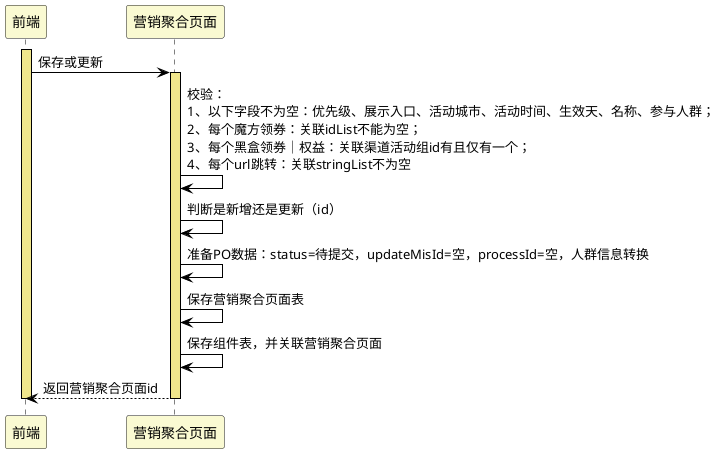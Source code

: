 @startuml
skinparam sequence {
ArrowColor black
LifeLineBorderColor black
LifeLineBackgroundColor khaki

ParticipantBackgroundColor lightgoldenrodyellow
}

participant "前端" as 前端
participant "营销聚合页面" as 营销聚合页面
'查询等

activate 前端
前端 -> 营销聚合页面 : 保存或更新
activate 营销聚合页面
营销聚合页面 -> 营销聚合页面 : 校验：\n1、以下字段不为空：优先级、展示入口、活动城市、活动时间、生效天、名称、参与人群；\n2、每个魔方领券：关联idList不能为空；\n3、每个黑盒领券｜权益：关联渠道活动组id有且仅有一个；\n4、每个url跳转：关联stringList不为空
营销聚合页面 -> 营销聚合页面 : 判断是新增还是更新（id）
营销聚合页面 -> 营销聚合页面 : 准备PO数据：status=待提交，updateMisId=空，processId=空，人群信息转换
营销聚合页面 -> 营销聚合页面 : 保存营销聚合页面表
营销聚合页面 -> 营销聚合页面 : 保存组件表，并关联营销聚合页面
营销聚合页面 --> 前端 : 返回营销聚合页面id
deactivate 营销聚合页面
deactivate 前端
@enduml